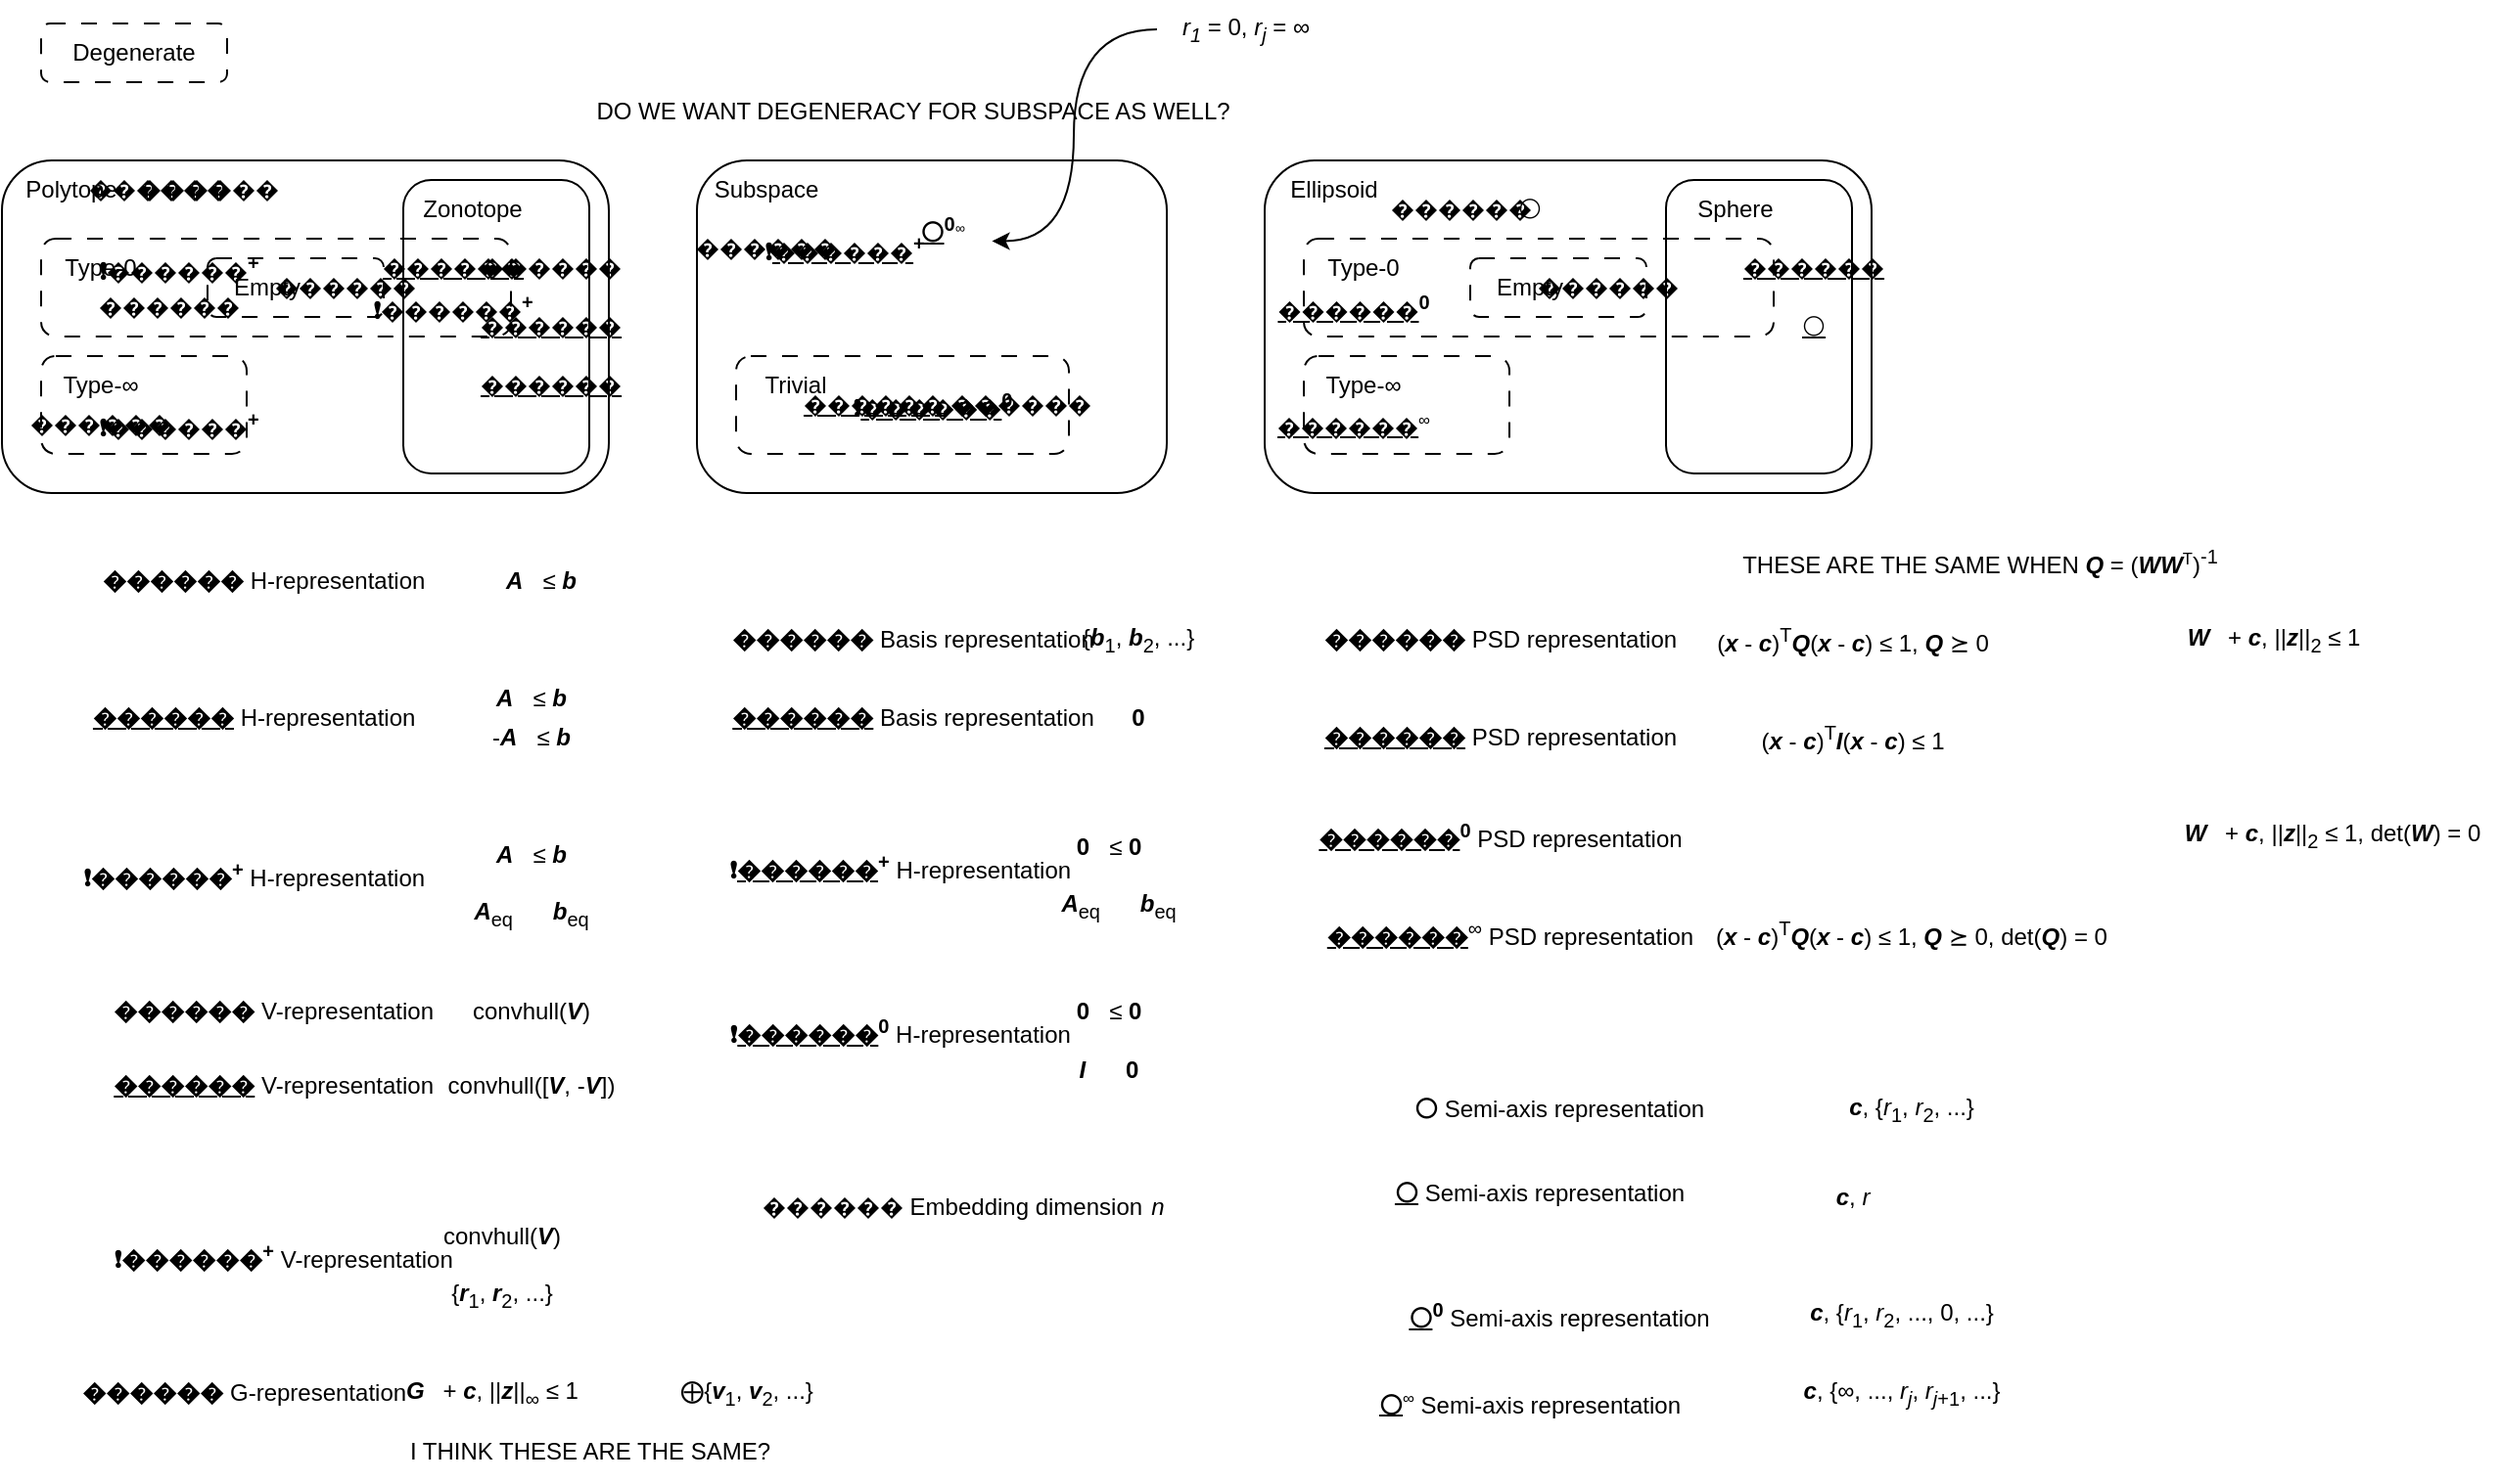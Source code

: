 <mxfile version="28.2.1" pages="2">
  <diagram name="representations" id="_xARcpkpgz4A-vLfxnZ6">
    <mxGraphModel dx="1002" dy="596" grid="1" gridSize="10" guides="1" tooltips="1" connect="1" arrows="1" fold="1" page="1" pageScale="1" pageWidth="827" pageHeight="1169" math="0" shadow="0">
      <root>
        <mxCell id="0" />
        <mxCell id="1" parent="0" />
        <mxCell id="Ps6-nFHQN6LXRxoJmPA9-1" value="" style="rounded=1;whiteSpace=wrap;html=1;align=left;fillColor=none;" parent="1" vertex="1">
          <mxGeometry x="45" y="110" width="310" height="170" as="geometry" />
        </mxCell>
        <mxCell id="Ps6-nFHQN6LXRxoJmPA9-3" value="" style="rounded=1;whiteSpace=wrap;html=1;align=left;fillColor=none;" parent="1" vertex="1">
          <mxGeometry x="250" y="120" width="95" height="150" as="geometry" />
        </mxCell>
        <mxCell id="Ps6-nFHQN6LXRxoJmPA9-4" value="Polytope" style="text;html=1;align=center;verticalAlign=middle;resizable=0;points=[];autosize=1;strokeColor=none;fillColor=none;" parent="1" vertex="1">
          <mxGeometry x="45" y="110" width="70" height="30" as="geometry" />
        </mxCell>
        <mxCell id="Ps6-nFHQN6LXRxoJmPA9-5" value="Zonotope" style="text;html=1;align=center;verticalAlign=middle;resizable=0;points=[];autosize=1;strokeColor=none;fillColor=none;" parent="1" vertex="1">
          <mxGeometry x="250" y="120" width="70" height="30" as="geometry" />
        </mxCell>
        <mxCell id="Ps6-nFHQN6LXRxoJmPA9-6" value="" style="rounded=1;whiteSpace=wrap;html=1;align=left;fillColor=none;dashed=1;dashPattern=8 8;strokeColor=light-dark(#000000,#67AB9F);" parent="1" vertex="1">
          <mxGeometry x="65" y="150" width="240" height="50" as="geometry" />
        </mxCell>
        <mxCell id="Ps6-nFHQN6LXRxoJmPA9-8" value="Type-0" style="text;html=1;align=center;verticalAlign=middle;resizable=0;points=[];autosize=1;strokeColor=none;fillColor=none;" parent="1" vertex="1">
          <mxGeometry x="65" y="150" width="60" height="30" as="geometry" />
        </mxCell>
        <mxCell id="Ps6-nFHQN6LXRxoJmPA9-9" value="" style="rounded=1;whiteSpace=wrap;html=1;align=left;fillColor=none;dashed=1;dashPattern=8 8;strokeColor=light-dark(#000000,#67AB9F);" parent="1" vertex="1">
          <mxGeometry x="65" y="210" width="105" height="50" as="geometry" />
        </mxCell>
        <mxCell id="Ps6-nFHQN6LXRxoJmPA9-10" value="Type-∞" style="text;html=1;align=center;verticalAlign=middle;resizable=0;points=[];autosize=1;strokeColor=none;fillColor=none;" parent="1" vertex="1">
          <mxGeometry x="65" y="210" width="60" height="30" as="geometry" />
        </mxCell>
        <mxCell id="bhVvfPVycpRIn36rSQ9i-1" value="&lt;b&gt;������&lt;/b&gt; H-representation&amp;nbsp;" style="text;html=1;align=center;verticalAlign=middle;resizable=0;points=[];autosize=1;strokeColor=none;fillColor=none;" parent="1" vertex="1">
          <mxGeometry x="110" y="310" width="140" height="30" as="geometry" />
        </mxCell>
        <mxCell id="bhVvfPVycpRIn36rSQ9i-2" value="&lt;b&gt;❗️������&lt;/b&gt;&lt;sup&gt;&lt;b&gt;+&lt;/b&gt;&lt;/sup&gt; H-representation&amp;nbsp;" style="text;html=1;align=center;verticalAlign=middle;resizable=0;points=[];autosize=1;strokeColor=none;fillColor=none;" parent="1" vertex="1">
          <mxGeometry x="95" y="460" width="160" height="30" as="geometry" />
        </mxCell>
        <mxCell id="bhVvfPVycpRIn36rSQ9i-3" value="&lt;b&gt;&lt;i style=&quot;color: light-dark(rgb(0, 0, 0), rgb(255, 153, 51));&quot;&gt;A&lt;/i&gt;&lt;/b&gt;&lt;span style=&quot;color: rgba(0, 0, 0, 0);&quot;&gt;&lt;b&gt;&lt;i&gt;x&lt;/i&gt;&lt;/b&gt;&amp;nbsp;&lt;/span&gt;≤&amp;nbsp;&lt;b&gt;&lt;i style=&quot;color: light-dark(rgb(0, 0, 0), rgb(255, 153, 51));&quot;&gt;b&lt;/i&gt;&lt;/b&gt;" style="text;html=1;align=center;verticalAlign=middle;resizable=0;points=[];autosize=1;strokeColor=none;fillColor=none;" parent="1" vertex="1">
          <mxGeometry x="290" y="310" width="60" height="30" as="geometry" />
        </mxCell>
        <mxCell id="bhVvfPVycpRIn36rSQ9i-4" value="&lt;span style=&quot;color: light-dark(rgb(0, 0, 0), rgb(255, 153, 51));&quot;&gt;&lt;b&gt;&lt;i&gt;A&lt;/i&gt;&lt;/b&gt;&lt;sub&gt;eq&lt;/sub&gt;&lt;/span&gt;&lt;span style=&quot;font-weight: bold; color: rgba(0, 0, 0, 0);&quot;&gt;x &lt;/span&gt;&lt;span style=&quot;color: rgba(0, 0, 0, 0);&quot;&gt;=&lt;/span&gt;&lt;b&gt; &lt;i style=&quot;color: light-dark(rgb(0, 0, 0), rgb(255, 153, 51));&quot;&gt;b&lt;/i&gt;&lt;/b&gt;&lt;sub style=&quot;color: light-dark(rgb(0, 0, 0), rgb(255, 153, 51));&quot;&gt;eq&lt;/sub&gt;" style="text;html=1;align=center;verticalAlign=middle;resizable=0;points=[];autosize=1;strokeColor=none;fillColor=none;" parent="1" vertex="1">
          <mxGeometry x="275" y="480" width="80" height="30" as="geometry" />
        </mxCell>
        <mxCell id="bhVvfPVycpRIn36rSQ9i-5" value="&lt;b&gt;������&lt;/b&gt; V-representation&amp;nbsp;" style="text;html=1;align=center;verticalAlign=middle;resizable=0;points=[];autosize=1;strokeColor=none;fillColor=none;" parent="1" vertex="1">
          <mxGeometry x="120" y="530" width="130" height="30" as="geometry" />
        </mxCell>
        <mxCell id="bhVvfPVycpRIn36rSQ9i-6" value="convhull(&lt;b&gt;&lt;i style=&quot;color: light-dark(rgb(0, 0, 0), rgb(255, 153, 51));&quot;&gt;V&lt;/i&gt;&lt;/b&gt;)" style="text;html=1;align=center;verticalAlign=middle;resizable=0;points=[];autosize=1;strokeColor=none;fillColor=none;" parent="1" vertex="1">
          <mxGeometry x="275" y="530" width="80" height="30" as="geometry" />
        </mxCell>
        <mxCell id="bhVvfPVycpRIn36rSQ9i-7" value="&lt;b&gt;❗️&lt;/b&gt;&lt;b&gt;������&lt;sup&gt;+&lt;/sup&gt;&lt;/b&gt; V-representation&amp;nbsp;" style="text;html=1;align=center;verticalAlign=middle;resizable=0;points=[];autosize=1;strokeColor=none;fillColor=none;" parent="1" vertex="1">
          <mxGeometry x="110" y="655" width="160" height="30" as="geometry" />
        </mxCell>
        <mxCell id="bhVvfPVycpRIn36rSQ9i-8" value="{&lt;span style=&quot;color: light-dark(rgb(0, 0, 0), rgb(255, 153, 51));&quot;&gt;&lt;b&gt;&lt;i&gt;r&lt;/i&gt;&lt;/b&gt;&lt;sub&gt;1&lt;/sub&gt;&lt;/span&gt;,&amp;nbsp;&lt;span style=&quot;color: light-dark(rgb(0, 0, 0), rgb(255, 153, 51));&quot;&gt;&lt;b&gt;&lt;i&gt;r&lt;/i&gt;&lt;/b&gt;&lt;sub&gt;2&lt;/sub&gt;&lt;/span&gt;, ...}" style="text;html=1;align=center;verticalAlign=middle;resizable=0;points=[];autosize=1;strokeColor=none;fillColor=none;" parent="1" vertex="1">
          <mxGeometry x="260" y="675" width="80" height="30" as="geometry" />
        </mxCell>
        <mxCell id="bhVvfPVycpRIn36rSQ9i-9" value="������" style="text;html=1;align=center;verticalAlign=middle;resizable=0;points=[];autosize=1;strokeColor=none;fillColor=none;" parent="1" vertex="1">
          <mxGeometry x="105" y="110" width="40" height="30" as="geometry" />
        </mxCell>
        <mxCell id="bhVvfPVycpRIn36rSQ9i-10" value="������" style="text;html=1;align=center;verticalAlign=middle;resizable=0;points=[];autosize=1;strokeColor=none;fillColor=none;" parent="1" vertex="1">
          <mxGeometry x="130" y="110" width="40" height="30" as="geometry" />
        </mxCell>
        <mxCell id="bhVvfPVycpRIn36rSQ9i-11" value="������" style="text;html=1;align=center;verticalAlign=middle;resizable=0;points=[];autosize=1;strokeColor=none;fillColor=none;" parent="1" vertex="1">
          <mxGeometry x="75" y="230" width="40" height="30" as="geometry" />
        </mxCell>
        <mxCell id="bhVvfPVycpRIn36rSQ9i-13" value="&lt;b&gt;❗️&lt;/b&gt;������&lt;b&gt;&lt;sup&gt;+&lt;/sup&gt;&lt;/b&gt;" style="text;html=1;align=center;verticalAlign=middle;resizable=0;points=[];autosize=1;strokeColor=none;fillColor=none;" parent="1" vertex="1">
          <mxGeometry x="105" y="230" width="60" height="30" as="geometry" />
        </mxCell>
        <mxCell id="bhVvfPVycpRIn36rSQ9i-15" value="������" style="text;html=1;align=center;verticalAlign=middle;resizable=0;points=[];autosize=1;strokeColor=none;fillColor=none;" parent="1" vertex="1">
          <mxGeometry x="110" y="170" width="40" height="30" as="geometry" />
        </mxCell>
        <mxCell id="bhVvfPVycpRIn36rSQ9i-16" value="&lt;b&gt;������&lt;/b&gt;&amp;nbsp;G-representation&amp;nbsp;" style="text;html=1;align=center;verticalAlign=middle;resizable=0;points=[];autosize=1;strokeColor=none;fillColor=none;" parent="1" vertex="1">
          <mxGeometry x="100" y="725" width="140" height="30" as="geometry" />
        </mxCell>
        <mxCell id="bhVvfPVycpRIn36rSQ9i-17" value="&lt;b&gt;&lt;i style=&quot;color: light-dark(rgb(0, 0, 0), rgb(255, 153, 51));&quot;&gt;G&lt;/i&gt;&lt;/b&gt;&lt;span style=&quot;color: rgba(0, 0, 0, 0);&quot;&gt;&lt;b&gt;&lt;i&gt;z&lt;/i&gt;&lt;/b&gt;&amp;nbsp;&lt;/span&gt;+ &lt;b style=&quot;font-style: italic; color: light-dark(rgb(0, 0, 0), rgb(255, 153, 51));&quot;&gt;c&lt;/b&gt;&lt;span&gt;, &lt;span style=&quot;color: light-dark(rgb(0, 0, 0), rgb(255, 255, 255));&quot;&gt;|&lt;/span&gt;&lt;/span&gt;&lt;span style=&quot;color: light-dark(rgb(0, 0, 0), rgb(255, 255, 255));&quot;&gt;|&lt;b&gt;&lt;i&gt;z&lt;/i&gt;&lt;/b&gt;||&lt;/span&gt;&lt;sub&gt;∞&lt;/sub&gt; ≤ 1" style="text;html=1;align=center;verticalAlign=middle;resizable=0;points=[];autosize=1;strokeColor=none;fillColor=none;" parent="1" vertex="1">
          <mxGeometry x="240" y="725" width="110" height="30" as="geometry" />
        </mxCell>
        <mxCell id="bhVvfPVycpRIn36rSQ9i-18" value="⨁{&lt;span style=&quot;color: light-dark(rgb(0, 0, 0), rgb(255, 153, 51));&quot;&gt;&lt;b&gt;&lt;i&gt;v&lt;/i&gt;&lt;/b&gt;&lt;sub&gt;1&lt;/sub&gt;&lt;/span&gt;,&amp;nbsp;&lt;span style=&quot;color: light-dark(rgb(0, 0, 0), rgb(255, 153, 51));&quot;&gt;&lt;b&gt;&lt;i&gt;v&lt;/i&gt;&lt;/b&gt;&lt;sub&gt;2&lt;/sub&gt;&lt;/span&gt;, ...}" style="text;html=1;align=center;verticalAlign=middle;resizable=0;points=[];autosize=1;strokeColor=none;fillColor=none;" parent="1" vertex="1">
          <mxGeometry x="380" y="725" width="90" height="30" as="geometry" />
        </mxCell>
        <mxCell id="bhVvfPVycpRIn36rSQ9i-19" value="&lt;span style=&quot;color: light-dark(rgb(0, 0, 0), rgb(234, 107, 102));&quot;&gt;I THINK THESE ARE THE SAME?&lt;/span&gt;" style="text;html=1;align=center;verticalAlign=middle;resizable=0;points=[];autosize=1;strokeColor=none;fillColor=none;" parent="1" vertex="1">
          <mxGeometry x="240" y="755" width="210" height="30" as="geometry" />
        </mxCell>
        <mxCell id="bhVvfPVycpRIn36rSQ9i-21" value="������" style="text;html=1;align=center;verticalAlign=middle;resizable=0;points=[];autosize=1;strokeColor=none;fillColor=none;" parent="1" vertex="1">
          <mxGeometry x="305" y="150" width="40" height="30" as="geometry" />
        </mxCell>
        <mxCell id="bhVvfPVycpRIn36rSQ9i-22" value="" style="rounded=1;whiteSpace=wrap;html=1;align=left;fillColor=none;" parent="1" vertex="1">
          <mxGeometry x="400" y="110" width="240" height="170" as="geometry" />
        </mxCell>
        <mxCell id="bhVvfPVycpRIn36rSQ9i-23" value="Subspace" style="text;html=1;align=center;verticalAlign=middle;resizable=0;points=[];autosize=1;strokeColor=none;fillColor=none;" parent="1" vertex="1">
          <mxGeometry x="395" y="110" width="80" height="30" as="geometry" />
        </mxCell>
        <mxCell id="bhVvfPVycpRIn36rSQ9i-24" value="&lt;u&gt;������&lt;/u&gt;" style="text;html=1;align=center;verticalAlign=middle;resizable=0;points=[];autosize=1;strokeColor=none;fillColor=none;" parent="1" vertex="1">
          <mxGeometry x="305" y="180" width="40" height="30" as="geometry" />
        </mxCell>
        <mxCell id="bhVvfPVycpRIn36rSQ9i-25" value="&lt;u&gt;������&lt;/u&gt;" style="text;html=1;align=center;verticalAlign=middle;resizable=0;points=[];autosize=1;strokeColor=none;fillColor=none;" parent="1" vertex="1">
          <mxGeometry x="305" y="210" width="40" height="30" as="geometry" />
        </mxCell>
        <mxCell id="bhVvfPVycpRIn36rSQ9i-26" value="&lt;u&gt;������&lt;/u&gt;" style="text;html=1;align=center;verticalAlign=middle;resizable=0;points=[];autosize=1;strokeColor=none;fillColor=none;" parent="1" vertex="1">
          <mxGeometry x="255" y="150" width="40" height="30" as="geometry" />
        </mxCell>
        <mxCell id="bhVvfPVycpRIn36rSQ9i-28" value="" style="rounded=1;whiteSpace=wrap;html=1;align=left;fillColor=none;dashed=1;dashPattern=8 8;strokeColor=light-dark(#000000,#67AB9F);" parent="1" vertex="1">
          <mxGeometry x="420" y="210" width="170" height="50" as="geometry" />
        </mxCell>
        <mxCell id="bhVvfPVycpRIn36rSQ9i-29" value="Trivial" style="text;html=1;align=center;verticalAlign=middle;resizable=0;points=[];autosize=1;strokeColor=none;fillColor=none;" parent="1" vertex="1">
          <mxGeometry x="420" y="210" width="60" height="30" as="geometry" />
        </mxCell>
        <mxCell id="bhVvfPVycpRIn36rSQ9i-30" value="&lt;b&gt;������&lt;/b&gt; Basis representation" style="text;html=1;align=center;verticalAlign=middle;resizable=0;points=[];autosize=1;strokeColor=none;fillColor=none;" parent="1" vertex="1">
          <mxGeometry x="435" y="340" width="150" height="30" as="geometry" />
        </mxCell>
        <mxCell id="bhVvfPVycpRIn36rSQ9i-32" value="{&lt;span style=&quot;color: light-dark(rgb(0, 0, 0), rgb(255, 153, 51));&quot;&gt;&lt;b&gt;&lt;i&gt;b&lt;/i&gt;&lt;/b&gt;&lt;sub&gt;1&lt;/sub&gt;&lt;/span&gt;,&amp;nbsp;&lt;span style=&quot;color: light-dark(rgb(0, 0, 0), rgb(255, 153, 51));&quot;&gt;&lt;b&gt;&lt;i&gt;b&lt;/i&gt;&lt;/b&gt;&lt;sub&gt;2&lt;/sub&gt;&lt;/span&gt;, ...}" style="text;html=1;align=center;verticalAlign=middle;resizable=0;points=[];autosize=1;strokeColor=none;fillColor=none;" parent="1" vertex="1">
          <mxGeometry x="585" y="340" width="80" height="30" as="geometry" />
        </mxCell>
        <mxCell id="bhVvfPVycpRIn36rSQ9i-33" value="&lt;b&gt;&lt;i style=&quot;color: light-dark(rgb(0, 0, 0), rgb(255, 153, 51));&quot;&gt;A&lt;/i&gt;&lt;/b&gt;&lt;span style=&quot;color: rgba(0, 0, 0, 0);&quot;&gt;&lt;b&gt;&lt;i&gt;x&lt;/i&gt;&lt;/b&gt;&amp;nbsp;&lt;/span&gt;≤&amp;nbsp;&lt;b&gt;&lt;i style=&quot;color: light-dark(rgb(0, 0, 0), rgb(255, 153, 51));&quot;&gt;b&lt;/i&gt;&lt;/b&gt;" style="text;html=1;align=center;verticalAlign=middle;resizable=0;points=[];autosize=1;strokeColor=none;fillColor=none;" parent="1" vertex="1">
          <mxGeometry x="285" y="450" width="60" height="30" as="geometry" />
        </mxCell>
        <mxCell id="bhVvfPVycpRIn36rSQ9i-34" value="convhull(&lt;b&gt;&lt;i style=&quot;color: light-dark(rgb(0, 0, 0), rgb(255, 153, 51));&quot;&gt;V&lt;/i&gt;&lt;/b&gt;)" style="text;html=1;align=center;verticalAlign=middle;resizable=0;points=[];autosize=1;strokeColor=none;fillColor=none;" parent="1" vertex="1">
          <mxGeometry x="260" y="645" width="80" height="30" as="geometry" />
        </mxCell>
        <mxCell id="bhVvfPVycpRIn36rSQ9i-35" value="&lt;b&gt;❗️&lt;/b&gt;&lt;b&gt;&lt;u&gt;������&lt;/u&gt;&lt;/b&gt;&lt;sup&gt;&lt;b&gt;+&lt;/b&gt;&lt;/sup&gt;&amp;nbsp;H-representation&amp;nbsp;" style="text;html=1;align=center;verticalAlign=middle;resizable=0;points=[];autosize=1;strokeColor=none;fillColor=none;" parent="1" vertex="1">
          <mxGeometry x="425" y="456" width="160" height="30" as="geometry" />
        </mxCell>
        <mxCell id="bhVvfPVycpRIn36rSQ9i-36" value="&lt;span style=&quot;color: light-dark(rgb(0, 0, 0), rgb(255, 153, 51));&quot;&gt;&lt;b&gt;&lt;i&gt;A&lt;/i&gt;&lt;/b&gt;&lt;sub&gt;eq&lt;/sub&gt;&lt;/span&gt;&lt;span style=&quot;font-weight: bold; color: rgba(0, 0, 0, 0);&quot;&gt;x &lt;/span&gt;&lt;span style=&quot;color: rgba(0, 0, 0, 0);&quot;&gt;=&lt;/span&gt;&lt;b&gt; &lt;i style=&quot;color: light-dark(rgb(0, 0, 0), rgb(255, 153, 51));&quot;&gt;b&lt;/i&gt;&lt;/b&gt;&lt;sub style=&quot;color: light-dark(rgb(0, 0, 0), rgb(255, 153, 51));&quot;&gt;eq&lt;/sub&gt;" style="text;html=1;align=center;verticalAlign=middle;resizable=0;points=[];autosize=1;strokeColor=none;fillColor=none;" parent="1" vertex="1">
          <mxGeometry x="575" y="476" width="80" height="30" as="geometry" />
        </mxCell>
        <mxCell id="bhVvfPVycpRIn36rSQ9i-37" value="&lt;b&gt;&lt;span style=&quot;color: light-dark(rgb(0, 0, 0), rgb(255, 153, 51));&quot;&gt;0&lt;/span&gt;&lt;/b&gt;&lt;span style=&quot;color: rgba(0, 0, 0, 0);&quot;&gt;&lt;b&gt;&lt;i&gt;x&lt;/i&gt;&lt;/b&gt;&amp;nbsp;&lt;/span&gt;≤&amp;nbsp;&lt;b&gt;&lt;span style=&quot;color: light-dark(rgb(0, 0, 0), rgb(255, 153, 51));&quot;&gt;0&lt;/span&gt;&lt;/b&gt;" style="text;html=1;align=center;verticalAlign=middle;resizable=0;points=[];autosize=1;strokeColor=none;fillColor=none;" parent="1" vertex="1">
          <mxGeometry x="580" y="446" width="60" height="30" as="geometry" />
        </mxCell>
        <mxCell id="bhVvfPVycpRIn36rSQ9i-38" value="������" style="text;html=1;align=center;verticalAlign=middle;resizable=0;points=[];autosize=1;strokeColor=none;fillColor=none;" parent="1" vertex="1">
          <mxGeometry x="415" y="140" width="40" height="30" as="geometry" />
        </mxCell>
        <mxCell id="bhVvfPVycpRIn36rSQ9i-39" value="&lt;b&gt;❗️&lt;/b&gt;&lt;span style=&quot;font-size: 12px;&quot;&gt;&lt;u&gt;������&lt;/u&gt;&lt;/span&gt;&lt;sup style=&quot;vertical-align: super;&quot;&gt;&lt;b&gt;+&lt;/b&gt;&lt;/sup&gt;" style="text;html=1;align=center;verticalAlign=middle;resizable=0;points=[];autosize=1;strokeColor=none;fillColor=none;" parent="1" vertex="1">
          <mxGeometry x="445" y="140" width="60" height="30" as="geometry" />
        </mxCell>
        <mxCell id="bhVvfPVycpRIn36rSQ9i-40" value="&lt;b&gt;❗️&lt;/b&gt;&lt;span style=&quot;font-size: 12px;&quot;&gt;������&lt;/span&gt;&lt;sup style=&quot;vertical-align: super;&quot;&gt;&lt;b&gt;+&lt;/b&gt;&lt;/sup&gt;" style="text;html=1;align=center;verticalAlign=middle;resizable=0;points=[];autosize=1;strokeColor=none;fillColor=none;" parent="1" vertex="1">
          <mxGeometry x="105" y="150" width="60" height="30" as="geometry" />
        </mxCell>
        <mxCell id="bhVvfPVycpRIn36rSQ9i-41" value="&lt;b&gt;❗️&lt;/b&gt;&lt;span style=&quot;font-size: 12px;&quot;&gt;������&lt;/span&gt;&lt;sup style=&quot;vertical-align: super;&quot;&gt;&lt;b&gt;+&lt;/b&gt;&lt;/sup&gt;" style="text;html=1;align=center;verticalAlign=middle;resizable=0;points=[];autosize=1;strokeColor=none;fillColor=none;" parent="1" vertex="1">
          <mxGeometry x="245" y="170" width="60" height="30" as="geometry" />
        </mxCell>
        <mxCell id="bhVvfPVycpRIn36rSQ9i-42" value="&lt;u&gt;������&lt;/u&gt;" style="text;html=1;align=center;verticalAlign=middle;resizable=0;points=[];autosize=1;strokeColor=none;fillColor=none;" parent="1" vertex="1">
          <mxGeometry x="470" y="220" width="40" height="30" as="geometry" />
        </mxCell>
        <mxCell id="bhVvfPVycpRIn36rSQ9i-43" value="&lt;b&gt;❗️&lt;/b&gt;&lt;span style=&quot;font-size: 12px;&quot;&gt;&lt;u&gt;������&lt;/u&gt;&lt;/span&gt;&lt;sup style=&quot;vertical-align: super;&quot;&gt;&lt;b&gt;0&lt;/b&gt;&lt;/sup&gt;" style="text;html=1;align=center;verticalAlign=middle;resizable=0;points=[];autosize=1;strokeColor=none;fillColor=none;" parent="1" vertex="1">
          <mxGeometry x="490" y="220" width="60" height="30" as="geometry" />
        </mxCell>
        <mxCell id="bhVvfPVycpRIn36rSQ9i-45" value="������ Embedding dimension" style="text;html=1;align=center;verticalAlign=middle;resizable=0;points=[];autosize=1;strokeColor=none;fillColor=none;" parent="1" vertex="1">
          <mxGeometry x="450" y="630" width="160" height="30" as="geometry" />
        </mxCell>
        <mxCell id="bhVvfPVycpRIn36rSQ9i-46" value="������" style="text;html=1;align=center;verticalAlign=middle;resizable=0;points=[];autosize=1;strokeColor=none;fillColor=none;" parent="1" vertex="1">
          <mxGeometry x="545" y="220" width="40" height="30" as="geometry" />
        </mxCell>
        <mxCell id="bhVvfPVycpRIn36rSQ9i-48" value="&lt;i style=&quot;color: light-dark(rgb(0, 0, 0), rgb(255, 153, 51));&quot;&gt;n&lt;/i&gt;" style="text;html=1;align=center;verticalAlign=middle;resizable=0;points=[];autosize=1;strokeColor=none;fillColor=none;" parent="1" vertex="1">
          <mxGeometry x="620" y="630" width="30" height="30" as="geometry" />
        </mxCell>
        <mxCell id="bhVvfPVycpRIn36rSQ9i-49" value="Degenerate" style="rounded=1;whiteSpace=wrap;html=1;align=center;fillColor=none;dashed=1;dashPattern=8 8;strokeColor=light-dark(#000000,#67AB9F);" parent="1" vertex="1">
          <mxGeometry x="65" y="40" width="95" height="30" as="geometry" />
        </mxCell>
        <mxCell id="bhVvfPVycpRIn36rSQ9i-50" value="" style="rounded=1;whiteSpace=wrap;html=1;align=left;fillColor=none;dashed=1;dashPattern=8 8;strokeColor=light-dark(#000000,#67AB9F);" parent="1" vertex="1">
          <mxGeometry x="150" y="160" width="90" height="30" as="geometry" />
        </mxCell>
        <mxCell id="bhVvfPVycpRIn36rSQ9i-51" value="Empty" style="text;html=1;align=center;verticalAlign=middle;resizable=0;points=[];autosize=1;strokeColor=none;fillColor=none;" parent="1" vertex="1">
          <mxGeometry x="150" y="160" width="60" height="30" as="geometry" />
        </mxCell>
        <mxCell id="bhVvfPVycpRIn36rSQ9i-52" value="������" style="text;html=1;align=center;verticalAlign=middle;resizable=0;points=[];autosize=1;strokeColor=none;fillColor=none;" parent="1" vertex="1">
          <mxGeometry x="200" y="160" width="40" height="30" as="geometry" />
        </mxCell>
        <mxCell id="bhVvfPVycpRIn36rSQ9i-58" value="" style="rounded=1;whiteSpace=wrap;html=1;align=left;fillColor=none;" parent="1" vertex="1">
          <mxGeometry x="690" y="110" width="310" height="170" as="geometry" />
        </mxCell>
        <mxCell id="bhVvfPVycpRIn36rSQ9i-59" value="" style="rounded=1;whiteSpace=wrap;html=1;align=left;fillColor=none;" parent="1" vertex="1">
          <mxGeometry x="895" y="120" width="95" height="150" as="geometry" />
        </mxCell>
        <mxCell id="bhVvfPVycpRIn36rSQ9i-60" value="Ellipsoid" style="text;html=1;align=center;verticalAlign=middle;resizable=0;points=[];autosize=1;strokeColor=none;fillColor=none;" parent="1" vertex="1">
          <mxGeometry x="690" y="110" width="70" height="30" as="geometry" />
        </mxCell>
        <mxCell id="bhVvfPVycpRIn36rSQ9i-61" value="Sphere" style="text;html=1;align=center;verticalAlign=middle;resizable=0;points=[];autosize=1;strokeColor=none;fillColor=none;" parent="1" vertex="1">
          <mxGeometry x="900" y="120" width="60" height="30" as="geometry" />
        </mxCell>
        <mxCell id="bhVvfPVycpRIn36rSQ9i-62" value="" style="rounded=1;whiteSpace=wrap;html=1;align=left;fillColor=none;dashed=1;dashPattern=8 8;strokeColor=light-dark(#000000,#67AB9F);" parent="1" vertex="1">
          <mxGeometry x="710" y="150" width="240" height="50" as="geometry" />
        </mxCell>
        <mxCell id="bhVvfPVycpRIn36rSQ9i-63" value="Type-0" style="text;html=1;align=center;verticalAlign=middle;resizable=0;points=[];autosize=1;strokeColor=none;fillColor=none;" parent="1" vertex="1">
          <mxGeometry x="710" y="150" width="60" height="30" as="geometry" />
        </mxCell>
        <mxCell id="bhVvfPVycpRIn36rSQ9i-64" value="" style="rounded=1;whiteSpace=wrap;html=1;align=left;fillColor=none;dashed=1;dashPattern=8 8;strokeColor=light-dark(#000000,#67AB9F);" parent="1" vertex="1">
          <mxGeometry x="710" y="210" width="105" height="50" as="geometry" />
        </mxCell>
        <mxCell id="bhVvfPVycpRIn36rSQ9i-65" value="Type-∞" style="text;html=1;align=center;verticalAlign=middle;resizable=0;points=[];autosize=1;strokeColor=none;fillColor=none;" parent="1" vertex="1">
          <mxGeometry x="710" y="210" width="60" height="30" as="geometry" />
        </mxCell>
        <mxCell id="bhVvfPVycpRIn36rSQ9i-77" value="" style="rounded=1;whiteSpace=wrap;html=1;align=left;fillColor=none;dashed=1;dashPattern=8 8;strokeColor=light-dark(#000000,#67AB9F);" parent="1" vertex="1">
          <mxGeometry x="795" y="160" width="90" height="30" as="geometry" />
        </mxCell>
        <mxCell id="bhVvfPVycpRIn36rSQ9i-78" value="Empty" style="text;html=1;align=center;verticalAlign=middle;resizable=0;points=[];autosize=1;strokeColor=none;fillColor=none;" parent="1" vertex="1">
          <mxGeometry x="795" y="160" width="60" height="30" as="geometry" />
        </mxCell>
        <mxCell id="bhVvfPVycpRIn36rSQ9i-79" value="������" style="text;html=1;align=center;verticalAlign=middle;resizable=0;points=[];autosize=1;strokeColor=none;fillColor=none;" parent="1" vertex="1">
          <mxGeometry x="845" y="160" width="40" height="30" as="geometry" />
        </mxCell>
        <mxCell id="bhVvfPVycpRIn36rSQ9i-80" value="&lt;b&gt;������&lt;/b&gt; PSD representation" style="text;html=1;align=center;verticalAlign=middle;resizable=0;points=[];autosize=1;strokeColor=none;fillColor=none;" parent="1" vertex="1">
          <mxGeometry x="735" y="340" width="150" height="30" as="geometry" />
        </mxCell>
        <mxCell id="bhVvfPVycpRIn36rSQ9i-81" value="(&lt;b&gt;&lt;i&gt;x&lt;/i&gt;&lt;/b&gt; - &lt;b&gt;&lt;i style=&quot;color: light-dark(rgb(0, 0, 0), rgb(255, 153, 51));&quot;&gt;c&lt;/i&gt;&lt;/b&gt;)&lt;sup&gt;T&lt;/sup&gt;&lt;i style=&quot;color: light-dark(rgb(0, 0, 0), rgb(255, 153, 51));&quot;&gt;&lt;b&gt;Q&lt;/b&gt;&lt;/i&gt;(&lt;b&gt;&lt;i&gt;x&lt;/i&gt;&lt;/b&gt; - &lt;b&gt;&lt;i style=&quot;color: light-dark(rgb(0, 0, 0), rgb(255, 153, 51));&quot;&gt;c&lt;/i&gt;&lt;/b&gt;) ≤ 1, &lt;b&gt;&lt;i style=&quot;color: light-dark(rgb(0, 0, 0), rgb(255, 153, 51));&quot;&gt;Q&lt;/i&gt;&lt;/b&gt; ⪰ 0" style="text;html=1;align=center;verticalAlign=middle;resizable=0;points=[];autosize=1;strokeColor=none;fillColor=none;" parent="1" vertex="1">
          <mxGeometry x="910" y="340" width="160" height="30" as="geometry" />
        </mxCell>
        <mxCell id="bhVvfPVycpRIn36rSQ9i-82" value="&lt;span style=&quot;color: light-dark(rgb(0, 0, 0), rgb(234, 107, 102));&quot;&gt;THESE ARE THE SAME WHEN &lt;/span&gt;&lt;span&gt;&lt;b&gt;&lt;i style=&quot;color: light-dark(rgb(0, 0, 0), rgb(255, 153, 51));&quot;&gt;Q&lt;/i&gt;&lt;/b&gt; = (&lt;b&gt;&lt;i style=&quot;color: light-dark(rgb(0, 0, 0), rgb(255, 153, 51));&quot;&gt;WW&lt;/i&gt;&lt;/b&gt;&lt;span style=&quot;font-size: 10px;&quot;&gt;&lt;sup&gt;T&lt;/sup&gt;&lt;/span&gt;)&lt;sup&gt;-1&lt;/sup&gt;&lt;/span&gt;" style="text;html=1;align=center;verticalAlign=middle;resizable=0;points=[];autosize=1;strokeColor=none;fillColor=none;" parent="1" vertex="1">
          <mxGeometry x="920" y="300" width="270" height="30" as="geometry" />
        </mxCell>
        <mxCell id="bhVvfPVycpRIn36rSQ9i-85" value="&lt;b&gt;&lt;i style=&quot;color: light-dark(rgb(0, 0, 0), rgb(255, 153, 51));&quot;&gt;W&lt;/i&gt;&lt;/b&gt;&lt;span style=&quot;color: rgba(0, 0, 0, 0);&quot;&gt;&lt;b&gt;&lt;i&gt;z&lt;/i&gt;&lt;/b&gt;&amp;nbsp;&lt;/span&gt;+ &lt;b style=&quot;font-style: italic; color: light-dark(rgb(0, 0, 0), rgb(255, 153, 51));&quot;&gt;c&lt;/b&gt;&lt;span&gt;, &lt;span style=&quot;color: light-dark(rgb(0, 0, 0), rgb(255, 255, 255));&quot;&gt;|&lt;/span&gt;&lt;/span&gt;&lt;span style=&quot;color: light-dark(rgb(0, 0, 0), rgb(255, 255, 255));&quot;&gt;|&lt;b&gt;&lt;i&gt;z&lt;/i&gt;&lt;/b&gt;||&lt;/span&gt;&lt;sub&gt;2&lt;/sub&gt; ≤ 1" style="text;html=1;align=center;verticalAlign=middle;resizable=0;points=[];autosize=1;strokeColor=none;fillColor=none;" parent="1" vertex="1">
          <mxGeometry x="1150" y="340" width="110" height="30" as="geometry" />
        </mxCell>
        <mxCell id="bhVvfPVycpRIn36rSQ9i-86" value="������" style="text;html=1;align=center;verticalAlign=middle;resizable=0;points=[];autosize=1;strokeColor=none;fillColor=none;" parent="1" vertex="1">
          <mxGeometry x="770" y="120" width="40" height="30" as="geometry" />
        </mxCell>
        <mxCell id="bhVvfPVycpRIn36rSQ9i-87" value="&lt;b&gt;&lt;u&gt;������&lt;/u&gt;&lt;sup&gt;0&lt;/sup&gt;&lt;/b&gt; PSD representation" style="text;html=1;align=center;verticalAlign=middle;resizable=0;points=[];autosize=1;strokeColor=none;fillColor=none;" parent="1" vertex="1">
          <mxGeometry x="735" y="440" width="150" height="30" as="geometry" />
        </mxCell>
        <mxCell id="bhVvfPVycpRIn36rSQ9i-89" value="&lt;b&gt;&lt;i style=&quot;color: light-dark(rgb(0, 0, 0), rgb(255, 153, 51));&quot;&gt;W&lt;/i&gt;&lt;/b&gt;&lt;span style=&quot;color: rgba(0, 0, 0, 0);&quot;&gt;&lt;b&gt;&lt;i&gt;z&lt;/i&gt;&lt;/b&gt;&amp;nbsp;&lt;/span&gt;+ &lt;b style=&quot;font-style: italic; color: light-dark(rgb(0, 0, 0), rgb(255, 153, 51));&quot;&gt;c&lt;/b&gt;&lt;span&gt;, &lt;span style=&quot;color: light-dark(rgb(0, 0, 0), rgb(255, 255, 255));&quot;&gt;|&lt;/span&gt;&lt;/span&gt;&lt;span style=&quot;color: light-dark(rgb(0, 0, 0), rgb(255, 255, 255));&quot;&gt;|&lt;b&gt;&lt;i&gt;z&lt;/i&gt;&lt;/b&gt;||&lt;/span&gt;&lt;sub&gt;2&lt;/sub&gt; ≤ 1, det(&lt;b&gt;&lt;i style=&quot;color: light-dark(rgb(0, 0, 0), rgb(255, 153, 51));&quot;&gt;W&lt;/i&gt;&lt;/b&gt;) = 0" style="text;html=1;align=center;verticalAlign=middle;resizable=0;points=[];autosize=1;strokeColor=none;fillColor=none;" parent="1" vertex="1">
          <mxGeometry x="1150" y="440" width="170" height="30" as="geometry" />
        </mxCell>
        <mxCell id="bhVvfPVycpRIn36rSQ9i-90" value="&lt;b&gt;&lt;u&gt;������&lt;/u&gt;&lt;/b&gt;&lt;sup&gt;∞&lt;/sup&gt;&amp;nbsp;PSD representation" style="text;html=1;align=center;verticalAlign=middle;resizable=0;points=[];autosize=1;strokeColor=none;fillColor=none;" parent="1" vertex="1">
          <mxGeometry x="740" y="490" width="150" height="30" as="geometry" />
        </mxCell>
        <mxCell id="bhVvfPVycpRIn36rSQ9i-91" value="(&lt;b&gt;&lt;i&gt;x&lt;/i&gt;&lt;/b&gt; - &lt;b&gt;&lt;i style=&quot;color: light-dark(rgb(0, 0, 0), rgb(255, 153, 51));&quot;&gt;c&lt;/i&gt;&lt;/b&gt;)&lt;sup&gt;T&lt;/sup&gt;&lt;i style=&quot;color: light-dark(rgb(0, 0, 0), rgb(255, 153, 51));&quot;&gt;&lt;b&gt;Q&lt;/b&gt;&lt;/i&gt;(&lt;b&gt;&lt;i&gt;x&lt;/i&gt;&lt;/b&gt; - &lt;b&gt;&lt;i style=&quot;color: light-dark(rgb(0, 0, 0), rgb(255, 153, 51));&quot;&gt;c&lt;/i&gt;&lt;/b&gt;) ≤ 1, &lt;b&gt;&lt;i style=&quot;color: light-dark(rgb(0, 0, 0), rgb(255, 153, 51));&quot;&gt;Q&lt;/i&gt;&lt;/b&gt; ⪰ 0, det(&lt;b&gt;&lt;i style=&quot;color: light-dark(rgb(0, 0, 0), rgb(255, 153, 51));&quot;&gt;Q&lt;/i&gt;&lt;/b&gt;) = 0" style="text;html=1;align=center;verticalAlign=middle;resizable=0;points=[];autosize=1;strokeColor=none;fillColor=none;" parent="1" vertex="1">
          <mxGeometry x="910" y="490" width="220" height="30" as="geometry" />
        </mxCell>
        <mxCell id="bhVvfPVycpRIn36rSQ9i-92" value="&lt;span style=&quot;font-size: 12px;&quot;&gt;&lt;u&gt;������&lt;/u&gt;&lt;/span&gt;&lt;b&gt;&lt;sup&gt;0&lt;/sup&gt;&lt;/b&gt;" style="text;html=1;align=center;verticalAlign=middle;resizable=0;points=[];autosize=1;strokeColor=none;fillColor=none;" parent="1" vertex="1">
          <mxGeometry x="710" y="170" width="50" height="30" as="geometry" />
        </mxCell>
        <mxCell id="bhVvfPVycpRIn36rSQ9i-93" value="&lt;span style=&quot;font-size: 12px;&quot;&gt;&lt;u&gt;������&lt;/u&gt;&lt;/span&gt;&lt;span style=&quot;font-size: 10px;&quot;&gt;&lt;sup&gt;∞&lt;/sup&gt;&lt;/span&gt;" style="text;html=1;align=center;verticalAlign=middle;resizable=0;points=[];autosize=1;strokeColor=none;fillColor=none;" parent="1" vertex="1">
          <mxGeometry x="710" y="230" width="50" height="30" as="geometry" />
        </mxCell>
        <mxCell id="bhVvfPVycpRIn36rSQ9i-95" value="&lt;u&gt;������&lt;/u&gt;" style="text;html=1;align=center;verticalAlign=middle;resizable=0;points=[];autosize=1;strokeColor=none;fillColor=none;" parent="1" vertex="1">
          <mxGeometry x="950" y="150" width="40" height="30" as="geometry" />
        </mxCell>
        <mxCell id="bhVvfPVycpRIn36rSQ9i-96" value="&lt;b&gt;&lt;u&gt;������&lt;/u&gt;&lt;/b&gt; V-representation&amp;nbsp;" style="text;html=1;align=center;verticalAlign=middle;resizable=0;points=[];autosize=1;strokeColor=none;fillColor=none;" parent="1" vertex="1">
          <mxGeometry x="120" y="568" width="130" height="30" as="geometry" />
        </mxCell>
        <mxCell id="bhVvfPVycpRIn36rSQ9i-97" value="convhull([&lt;b&gt;&lt;i style=&quot;color: light-dark(rgb(0, 0, 0), rgb(255, 153, 51));&quot;&gt;V&lt;/i&gt;&lt;/b&gt;, -&lt;b&gt;&lt;i style=&quot;color: light-dark(rgb(0, 0, 0), rgb(255, 153, 51));&quot;&gt;V&lt;/i&gt;&lt;/b&gt;])" style="text;html=1;align=center;verticalAlign=middle;resizable=0;points=[];autosize=1;strokeColor=none;fillColor=none;" parent="1" vertex="1">
          <mxGeometry x="260" y="568" width="110" height="30" as="geometry" />
        </mxCell>
        <mxCell id="bhVvfPVycpRIn36rSQ9i-99" value="&lt;span style=&quot;color: light-dark(rgb(0, 0, 0), rgb(234, 107, 102));&quot;&gt;DO WE WANT DEGENERACY FOR SUBSPACE AS WELL?&lt;/span&gt;" style="text;html=1;align=center;verticalAlign=middle;resizable=0;points=[];autosize=1;strokeColor=none;fillColor=none;" parent="1" vertex="1">
          <mxGeometry x="335" y="70" width="350" height="30" as="geometry" />
        </mxCell>
        <mxCell id="bhVvfPVycpRIn36rSQ9i-100" value="&lt;b&gt;⚪️&lt;/b&gt; Semi-axis representation" style="text;html=1;align=center;verticalAlign=middle;resizable=0;points=[];autosize=1;strokeColor=none;fillColor=none;" parent="1" vertex="1">
          <mxGeometry x="750" y="580" width="180" height="30" as="geometry" />
        </mxCell>
        <mxCell id="bhVvfPVycpRIn36rSQ9i-101" value="&lt;b&gt;&lt;u&gt;������&lt;/u&gt;&lt;/b&gt; H-representation&amp;nbsp;" style="text;html=1;align=center;verticalAlign=middle;resizable=0;points=[];autosize=1;strokeColor=none;fillColor=none;" parent="1" vertex="1">
          <mxGeometry x="105" y="380" width="140" height="30" as="geometry" />
        </mxCell>
        <mxCell id="bhVvfPVycpRIn36rSQ9i-102" value="&lt;b&gt;&lt;i style=&quot;color: light-dark(rgb(0, 0, 0), rgb(255, 153, 51));&quot;&gt;A&lt;/i&gt;&lt;/b&gt;&lt;span style=&quot;color: rgba(0, 0, 0, 0);&quot;&gt;&lt;b&gt;&lt;i&gt;x&lt;/i&gt;&lt;/b&gt;&amp;nbsp;&lt;/span&gt;≤&amp;nbsp;&lt;b&gt;&lt;i style=&quot;color: light-dark(rgb(0, 0, 0), rgb(255, 153, 51));&quot;&gt;b&lt;/i&gt;&lt;/b&gt;" style="text;html=1;align=center;verticalAlign=middle;resizable=0;points=[];autosize=1;strokeColor=none;fillColor=none;" parent="1" vertex="1">
          <mxGeometry x="285" y="370" width="60" height="30" as="geometry" />
        </mxCell>
        <mxCell id="bhVvfPVycpRIn36rSQ9i-103" value="&lt;span style=&quot;color: light-dark(rgb(0, 0, 0), rgb(255, 255, 255));&quot;&gt;-&lt;/span&gt;&lt;b style=&quot;font-style: italic; color: light-dark(rgb(0, 0, 0), rgb(255, 153, 51));&quot;&gt;A&lt;/b&gt;&lt;span style=&quot;color: rgba(0, 0, 0, 0);&quot;&gt;&lt;b&gt;&lt;i&gt;x&lt;/i&gt;&lt;/b&gt;&amp;nbsp;&lt;/span&gt;≤&amp;nbsp;&lt;b&gt;&lt;i style=&quot;color: light-dark(rgb(0, 0, 0), rgb(255, 153, 51));&quot;&gt;b&lt;/i&gt;&lt;/b&gt;" style="text;html=1;align=center;verticalAlign=middle;resizable=0;points=[];autosize=1;strokeColor=none;fillColor=none;" parent="1" vertex="1">
          <mxGeometry x="285" y="390" width="60" height="30" as="geometry" />
        </mxCell>
        <mxCell id="bhVvfPVycpRIn36rSQ9i-105" value="⚪️" style="text;html=1;align=center;verticalAlign=middle;resizable=0;points=[];autosize=1;strokeColor=none;fillColor=none;" parent="1" vertex="1">
          <mxGeometry x="805" y="120" width="40" height="30" as="geometry" />
        </mxCell>
        <mxCell id="bhVvfPVycpRIn36rSQ9i-106" value="&lt;u&gt;⚪️&lt;/u&gt;" style="text;html=1;align=center;verticalAlign=middle;resizable=0;points=[];autosize=1;strokeColor=none;fillColor=none;" parent="1" vertex="1">
          <mxGeometry x="950" y="180" width="40" height="30" as="geometry" />
        </mxCell>
        <mxCell id="bhVvfPVycpRIn36rSQ9i-107" value="&lt;b&gt;&lt;u&gt;⚪️&lt;/u&gt;&lt;/b&gt; Semi-axis representation" style="text;html=1;align=center;verticalAlign=middle;resizable=0;points=[];autosize=1;strokeColor=none;fillColor=none;" parent="1" vertex="1">
          <mxGeometry x="740" y="623" width="180" height="30" as="geometry" />
        </mxCell>
        <mxCell id="bhVvfPVycpRIn36rSQ9i-108" value="&lt;b&gt;&lt;i style=&quot;color: light-dark(rgb(0, 0, 0), rgb(255, 153, 51));&quot;&gt;c&lt;/i&gt;&lt;/b&gt;, {&lt;span style=&quot;color: light-dark(rgb(0, 0, 0), rgb(255, 153, 51));&quot;&gt;&lt;i&gt;r&lt;/i&gt;&lt;span&gt;&lt;sub&gt;1&lt;/sub&gt;&lt;/span&gt;&lt;/span&gt;,&amp;nbsp;&lt;span style=&quot;color: light-dark(rgb(0, 0, 0), rgb(255, 153, 51));&quot;&gt;&lt;i style=&quot;caret-color: rgb(255, 153, 51);&quot;&gt;r&lt;/i&gt;&lt;span style=&quot;caret-color: rgb(255, 153, 51);&quot;&gt;&lt;sub&gt;2&lt;/sub&gt;&lt;/span&gt;&lt;/span&gt;, ...}" style="text;html=1;align=center;verticalAlign=middle;resizable=0;points=[];autosize=1;strokeColor=none;fillColor=none;" parent="1" vertex="1">
          <mxGeometry x="975" y="580" width="90" height="30" as="geometry" />
        </mxCell>
        <mxCell id="bhVvfPVycpRIn36rSQ9i-109" value="&lt;b&gt;&lt;i style=&quot;color: light-dark(rgb(0, 0, 0), rgb(255, 153, 51));&quot;&gt;c&lt;/i&gt;&lt;/b&gt;, &lt;span style=&quot;color: light-dark(rgb(0, 0, 0), rgb(255, 153, 51));&quot;&gt;&lt;i&gt;r&lt;/i&gt;&lt;/span&gt;" style="text;html=1;align=center;verticalAlign=middle;resizable=0;points=[];autosize=1;strokeColor=none;fillColor=none;" parent="1" vertex="1">
          <mxGeometry x="970" y="625" width="40" height="30" as="geometry" />
        </mxCell>
        <mxCell id="bhVvfPVycpRIn36rSQ9i-110" value="&lt;b&gt;&lt;u&gt;������&lt;/u&gt;&lt;/b&gt; PSD representation" style="text;html=1;align=center;verticalAlign=middle;resizable=0;points=[];autosize=1;strokeColor=none;fillColor=none;" parent="1" vertex="1">
          <mxGeometry x="735" y="390" width="150" height="30" as="geometry" />
        </mxCell>
        <mxCell id="bhVvfPVycpRIn36rSQ9i-111" value="(&lt;b&gt;&lt;i&gt;x&lt;/i&gt;&lt;/b&gt; - &lt;b&gt;&lt;i style=&quot;color: light-dark(rgb(0, 0, 0), rgb(255, 153, 51));&quot;&gt;c&lt;/i&gt;&lt;/b&gt;)&lt;sup&gt;T&lt;/sup&gt;&lt;i style=&quot;color: light-dark(rgb(0, 0, 0), rgb(255, 153, 51));&quot;&gt;&lt;b&gt;I&lt;/b&gt;&lt;/i&gt;(&lt;b&gt;&lt;i&gt;x&lt;/i&gt;&lt;/b&gt; - &lt;b&gt;&lt;i style=&quot;color: light-dark(rgb(0, 0, 0), rgb(255, 153, 51));&quot;&gt;c&lt;/i&gt;&lt;/b&gt;) ≤ 1" style="text;html=1;align=center;verticalAlign=middle;resizable=0;points=[];autosize=1;strokeColor=none;fillColor=none;" parent="1" vertex="1">
          <mxGeometry x="930" y="390" width="120" height="30" as="geometry" />
        </mxCell>
        <mxCell id="bhVvfPVycpRIn36rSQ9i-113" value="&lt;b&gt;&lt;u&gt;������&lt;/u&gt;&lt;/b&gt; Basis representation" style="text;html=1;align=center;verticalAlign=middle;resizable=0;points=[];autosize=1;strokeColor=none;fillColor=none;" parent="1" vertex="1">
          <mxGeometry x="435" y="380" width="150" height="30" as="geometry" />
        </mxCell>
        <mxCell id="bhVvfPVycpRIn36rSQ9i-114" value="&lt;span style=&quot;color: light-dark(rgb(0, 0, 0), rgb(255, 153, 51));&quot;&gt;&lt;b&gt;0&lt;/b&gt;&lt;/span&gt;" style="text;html=1;align=center;verticalAlign=middle;resizable=0;points=[];autosize=1;strokeColor=none;fillColor=none;" parent="1" vertex="1">
          <mxGeometry x="610" y="380" width="30" height="30" as="geometry" />
        </mxCell>
        <mxCell id="bhVvfPVycpRIn36rSQ9i-116" value="&lt;b&gt;&lt;u&gt;⚪️&lt;/u&gt;&lt;/b&gt;&lt;b&gt;&lt;sup&gt;0&lt;/sup&gt;&lt;/b&gt;&amp;nbsp;Semi-axis representation" style="text;html=1;align=center;verticalAlign=middle;resizable=0;points=[];autosize=1;strokeColor=none;fillColor=none;" parent="1" vertex="1">
          <mxGeometry x="750" y="685" width="180" height="30" as="geometry" />
        </mxCell>
        <mxCell id="bhVvfPVycpRIn36rSQ9i-117" value="&lt;b&gt;&lt;u&gt;⚪️&lt;/u&gt;&lt;/b&gt;&lt;span style=&quot;font-size: 10px;&quot;&gt;&lt;sup&gt;∞&lt;/sup&gt;&lt;/span&gt;&amp;nbsp;Semi-axis representation" style="text;html=1;align=center;verticalAlign=middle;resizable=0;points=[];autosize=1;strokeColor=none;fillColor=none;" parent="1" vertex="1">
          <mxGeometry x="735" y="730" width="180" height="30" as="geometry" />
        </mxCell>
        <mxCell id="bhVvfPVycpRIn36rSQ9i-118" value="&lt;b&gt;&lt;i style=&quot;color: light-dark(rgb(0, 0, 0), rgb(255, 153, 51));&quot;&gt;c&lt;/i&gt;&lt;/b&gt;, {&lt;span style=&quot;color: light-dark(rgb(0, 0, 0), rgb(255, 153, 51));&quot;&gt;&lt;i&gt;r&lt;/i&gt;&lt;span&gt;&lt;sub&gt;1&lt;/sub&gt;&lt;/span&gt;&lt;/span&gt;,&amp;nbsp;&lt;span style=&quot;color: light-dark(rgb(0, 0, 0), rgb(255, 153, 51));&quot;&gt;&lt;i style=&quot;caret-color: rgb(255, 153, 51);&quot;&gt;r&lt;/i&gt;&lt;span style=&quot;caret-color: rgb(255, 153, 51);&quot;&gt;&lt;sub&gt;2&lt;/sub&gt;&lt;/span&gt;&lt;/span&gt;, ..., &lt;span style=&quot;color: light-dark(rgb(0, 0, 0), rgb(255, 153, 51));&quot;&gt;0&lt;/span&gt;, ...}" style="text;html=1;align=center;verticalAlign=middle;resizable=0;points=[];autosize=1;strokeColor=none;fillColor=none;" parent="1" vertex="1">
          <mxGeometry x="955" y="685" width="120" height="30" as="geometry" />
        </mxCell>
        <mxCell id="bhVvfPVycpRIn36rSQ9i-119" value="&lt;b&gt;&lt;i style=&quot;color: light-dark(rgb(0, 0, 0), rgb(255, 153, 51));&quot;&gt;c&lt;/i&gt;&lt;/b&gt;, {∞, ..., &lt;span style=&quot;color: light-dark(rgb(0, 0, 0), rgb(255, 153, 51));&quot;&gt;&lt;i&gt;r&lt;/i&gt;&lt;span&gt;&lt;sub&gt;&lt;i&gt;j&lt;/i&gt;&lt;/sub&gt;&lt;/span&gt;&lt;/span&gt;,&amp;nbsp;&lt;span style=&quot;color: light-dark(rgb(0, 0, 0), rgb(255, 153, 51));&quot;&gt;&lt;i style=&quot;caret-color: rgb(255, 153, 51);&quot;&gt;r&lt;/i&gt;&lt;span style=&quot;caret-color: rgb(255, 153, 51);&quot;&gt;&lt;sub&gt;&lt;i&gt;j&lt;/i&gt;+1&lt;/sub&gt;&lt;/span&gt;&lt;/span&gt;, ...}" style="text;html=1;align=center;verticalAlign=middle;resizable=0;points=[];autosize=1;strokeColor=none;fillColor=none;" parent="1" vertex="1">
          <mxGeometry x="955" y="725" width="120" height="30" as="geometry" />
        </mxCell>
        <mxCell id="bhVvfPVycpRIn36rSQ9i-120" value="&lt;b&gt;&lt;u&gt;⚪️&lt;/u&gt;&lt;/b&gt;&lt;b&gt;&lt;sup&gt;0&lt;/sup&gt;&lt;/b&gt;&lt;span style=&quot;font-size: 8.333px;&quot;&gt;&lt;sup&gt;∞&lt;/sup&gt;&lt;/span&gt;" style="text;html=1;align=center;verticalAlign=middle;resizable=0;points=[];autosize=1;strokeColor=none;fillColor=none;" parent="1" vertex="1">
          <mxGeometry x="500" y="130" width="50" height="30" as="geometry" />
        </mxCell>
        <mxCell id="bhVvfPVycpRIn36rSQ9i-121" value="&lt;i style=&quot;color: light-dark(rgb(0, 0, 0), rgb(255, 153, 51));&quot;&gt;r&lt;sub&gt;1&lt;/sub&gt;&lt;/i&gt; = 0, &lt;i style=&quot;color: light-dark(rgb(0, 0, 0), rgb(255, 153, 51));&quot;&gt;r&lt;sub&gt;j&lt;/sub&gt;&lt;/i&gt; =&amp;nbsp;&lt;font&gt;∞&lt;/font&gt;" style="text;html=1;align=center;verticalAlign=middle;resizable=0;points=[];autosize=1;strokeColor=none;fillColor=none;" parent="1" vertex="1">
          <mxGeometry x="635" y="28" width="90" height="30" as="geometry" />
        </mxCell>
        <mxCell id="bhVvfPVycpRIn36rSQ9i-124" style="edgeStyle=orthogonalEdgeStyle;rounded=0;orthogonalLoop=1;jettySize=auto;html=1;entryX=1.015;entryY=0.708;entryDx=0;entryDy=0;entryPerimeter=0;curved=1;strokeColor=light-dark(#000000,#67AB9F);" parent="1" source="bhVvfPVycpRIn36rSQ9i-121" target="bhVvfPVycpRIn36rSQ9i-120" edge="1">
          <mxGeometry relative="1" as="geometry" />
        </mxCell>
        <mxCell id="bhVvfPVycpRIn36rSQ9i-128" value="&lt;b&gt;❗️&lt;/b&gt;&lt;b&gt;&lt;u&gt;������&lt;/u&gt;&lt;/b&gt;&lt;sup&gt;&lt;b&gt;0&lt;/b&gt;&lt;/sup&gt;&amp;nbsp;H-representation&amp;nbsp;" style="text;html=1;align=center;verticalAlign=middle;resizable=0;points=[];autosize=1;strokeColor=none;fillColor=none;" parent="1" vertex="1">
          <mxGeometry x="425" y="540" width="160" height="30" as="geometry" />
        </mxCell>
        <mxCell id="bhVvfPVycpRIn36rSQ9i-129" value="&lt;span style=&quot;color: light-dark(rgb(0, 0, 0), rgb(255, 153, 51));&quot;&gt;&lt;b&gt;&lt;i&gt;I&lt;/i&gt;&lt;/b&gt;&lt;/span&gt;&lt;span style=&quot;font-weight: bold; color: rgba(0, 0, 0, 0);&quot;&gt;x &lt;/span&gt;&lt;span style=&quot;color: rgba(0, 0, 0, 0);&quot;&gt;=&lt;/span&gt;&lt;b&gt;&amp;nbsp;&lt;/b&gt;&lt;span style=&quot;font-weight: bold; color: light-dark(rgb(0, 0, 0), rgb(255, 153, 51));&quot;&gt;0&lt;/span&gt;" style="text;html=1;align=center;verticalAlign=middle;resizable=0;points=[];autosize=1;strokeColor=none;fillColor=none;" parent="1" vertex="1">
          <mxGeometry x="585" y="560" width="50" height="30" as="geometry" />
        </mxCell>
        <mxCell id="bhVvfPVycpRIn36rSQ9i-130" value="&lt;b&gt;&lt;span style=&quot;color: light-dark(rgb(0, 0, 0), rgb(255, 153, 51));&quot;&gt;0&lt;/span&gt;&lt;/b&gt;&lt;span style=&quot;color: rgba(0, 0, 0, 0);&quot;&gt;&lt;b&gt;&lt;i&gt;x&lt;/i&gt;&lt;/b&gt;&amp;nbsp;&lt;/span&gt;≤&amp;nbsp;&lt;b&gt;&lt;span style=&quot;color: light-dark(rgb(0, 0, 0), rgb(255, 153, 51));&quot;&gt;0&lt;/span&gt;&lt;/b&gt;" style="text;html=1;align=center;verticalAlign=middle;resizable=0;points=[];autosize=1;strokeColor=none;fillColor=none;" parent="1" vertex="1">
          <mxGeometry x="580" y="530" width="60" height="30" as="geometry" />
        </mxCell>
      </root>
    </mxGraphModel>
  </diagram>
  <diagram id="Nq3S1MKWC2yrXxO9b4SR" name="operations">
    <mxGraphModel dx="401" dy="238" grid="1" gridSize="10" guides="1" tooltips="1" connect="1" arrows="1" fold="1" page="1" pageScale="1" pageWidth="827" pageHeight="1169" math="0" shadow="0">
      <root>
        <mxCell id="0" />
        <mxCell id="1" parent="0" />
        <mxCell id="mH9Vk3suo3B38uX2HfqW-1" value="" style="rounded=1;whiteSpace=wrap;html=1;align=left;fillColor=none;" vertex="1" parent="1">
          <mxGeometry x="150" y="70" width="310" height="60" as="geometry" />
        </mxCell>
        <mxCell id="-VZsUaaqvNUyKNQX2x1N-1" value="Polytope" style="text;html=1;align=center;verticalAlign=middle;resizable=0;points=[];autosize=1;strokeColor=none;fillColor=none;" vertex="1" parent="1">
          <mxGeometry x="150" y="70" width="70" height="30" as="geometry" />
        </mxCell>
        <mxCell id="mH9Vk3suo3B38uX2HfqW-2" style="edgeStyle=orthogonalEdgeStyle;rounded=0;orthogonalLoop=1;jettySize=auto;html=1;exitX=0.5;exitY=1;exitDx=0;exitDy=0;" edge="1" parent="1" source="mH9Vk3suo3B38uX2HfqW-1" target="mH9Vk3suo3B38uX2HfqW-1">
          <mxGeometry relative="1" as="geometry" />
        </mxCell>
        <mxCell id="mH9Vk3suo3B38uX2HfqW-3" value="" style="rounded=1;whiteSpace=wrap;html=1;align=left;fillColor=none;" vertex="1" parent="1">
          <mxGeometry x="250" y="80" width="200" height="40" as="geometry" />
        </mxCell>
        <mxCell id="mH9Vk3suo3B38uX2HfqW-4" value="Zonotope" style="text;html=1;align=center;verticalAlign=middle;resizable=0;points=[];autosize=1;strokeColor=none;fillColor=none;" vertex="1" parent="1">
          <mxGeometry x="250" y="80" width="70" height="30" as="geometry" />
        </mxCell>
        <mxCell id="rb81FGsQS5S4_97PebZw-1" value="Mikowski sum&lt;span style=&quot;white-space: pre;&quot;&gt;&#x9;&lt;/span&gt;⨁&lt;span style=&quot;white-space: pre;&quot;&gt;&#x9;&lt;font style=&quot;color: light-dark(rgb(0, 0, 0), rgb(255, 153, 51)); background-color: light-dark(#ffffff, var(--ge-dark-color, #121212));&quot; face=&quot;Courier New&quot;&gt;+&lt;/font&gt;&lt;/span&gt;" style="text;html=1;align=center;verticalAlign=middle;resizable=0;points=[];autosize=1;strokeColor=none;fillColor=none;" vertex="1" parent="1">
          <mxGeometry x="40" y="190" width="140" height="30" as="geometry" />
        </mxCell>
      </root>
    </mxGraphModel>
  </diagram>
</mxfile>

